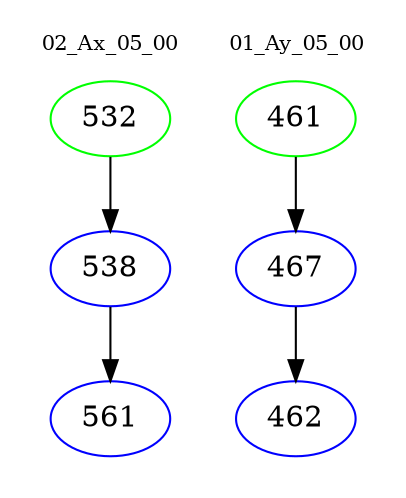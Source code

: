 digraph{
subgraph cluster_0 {
color = white
label = "02_Ax_05_00";
fontsize=10;
T0_532 [label="532", color="green"]
T0_532 -> T0_538 [color="black"]
T0_538 [label="538", color="blue"]
T0_538 -> T0_561 [color="black"]
T0_561 [label="561", color="blue"]
}
subgraph cluster_1 {
color = white
label = "01_Ay_05_00";
fontsize=10;
T1_461 [label="461", color="green"]
T1_461 -> T1_467 [color="black"]
T1_467 [label="467", color="blue"]
T1_467 -> T1_462 [color="black"]
T1_462 [label="462", color="blue"]
}
}
